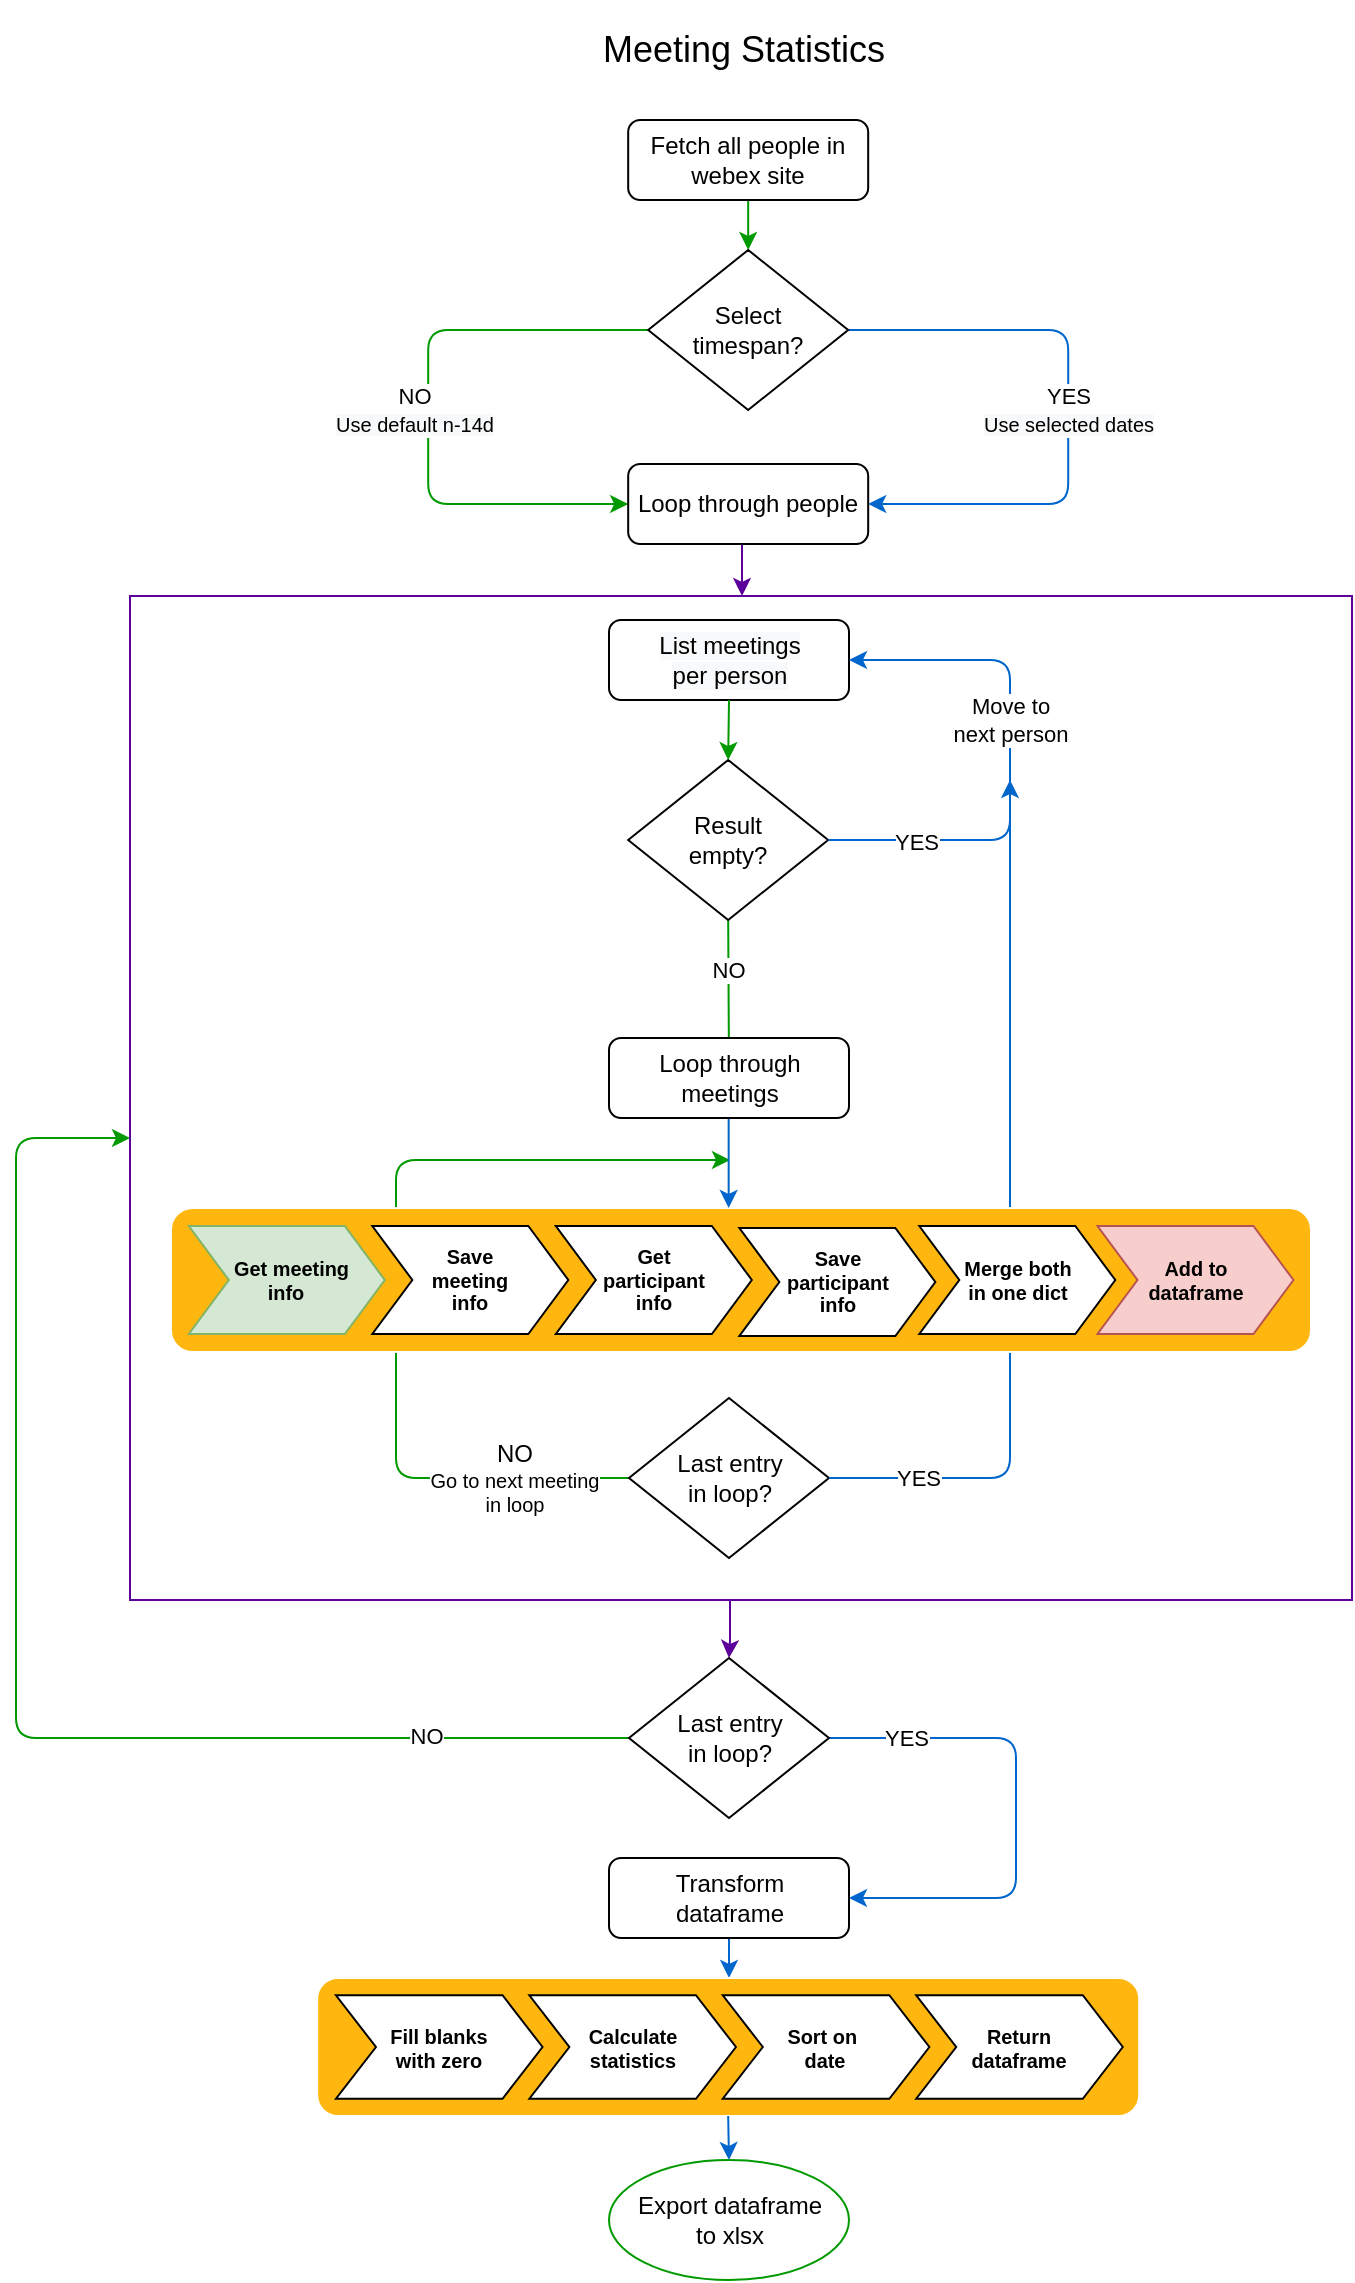 <mxfile version="14.6.13" type="device"><diagram id="C5RBs43oDa-KdzZeNtuy" name="Page-1"><mxGraphModel dx="2363" dy="1210" grid="0" gridSize="10" guides="1" tooltips="1" connect="1" arrows="1" fold="1" page="1" pageScale="1" pageWidth="827" pageHeight="1169" math="0" shadow="0"><root><mxCell id="WIyWlLk6GJQsqaUBKTNV-0"/><mxCell id="WIyWlLk6GJQsqaUBKTNV-1" parent="WIyWlLk6GJQsqaUBKTNV-0"/><mxCell id="iK6K3IZoc0NF0SB4lwdh-13" style="edgeStyle=orthogonalEdgeStyle;rounded=0;orthogonalLoop=1;jettySize=auto;html=1;entryX=0.5;entryY=0;entryDx=0;entryDy=0;shadow=0;strokeColor=#5C0099;fillColor=#FFF700;" parent="WIyWlLk6GJQsqaUBKTNV-1" source="iK6K3IZoc0NF0SB4lwdh-62" target="iK6K3IZoc0NF0SB4lwdh-65" edge="1"><mxGeometry relative="1" as="geometry"><Array as="points"><mxPoint x="407" y="820"/><mxPoint x="407" y="820"/></Array></mxGeometry></mxCell><mxCell id="iK6K3IZoc0NF0SB4lwdh-62" value="" style="rounded=0;whiteSpace=wrap;html=1;shadow=0;strokeColor=#5C0099;fillColor=#FFFFFF;" parent="WIyWlLk6GJQsqaUBKTNV-1" vertex="1"><mxGeometry x="107" y="298" width="611" height="502" as="geometry"/></mxCell><mxCell id="iK6K3IZoc0NF0SB4lwdh-26" value="" style="edgeStyle=none;rounded=0;orthogonalLoop=1;jettySize=auto;html=1;strokeColor=#009900;" parent="WIyWlLk6GJQsqaUBKTNV-1" source="WIyWlLk6GJQsqaUBKTNV-3" target="iK6K3IZoc0NF0SB4lwdh-5" edge="1"><mxGeometry relative="1" as="geometry"/></mxCell><mxCell id="WIyWlLk6GJQsqaUBKTNV-3" value="Fetch all people in webex site" style="rounded=1;whiteSpace=wrap;html=1;fontSize=12;glass=0;strokeWidth=1;shadow=0;" parent="WIyWlLk6GJQsqaUBKTNV-1" vertex="1"><mxGeometry x="356.09" y="60" width="120" height="40" as="geometry"/></mxCell><mxCell id="iK6K3IZoc0NF0SB4lwdh-0" value="&lt;font style=&quot;font-size: 18px&quot;&gt;Meeting Statistics&lt;/font&gt;" style="text;html=1;strokeColor=none;fillColor=none;align=center;verticalAlign=middle;whiteSpace=wrap;rounded=0;" parent="WIyWlLk6GJQsqaUBKTNV-1" vertex="1"><mxGeometry x="314" width="200" height="50" as="geometry"/></mxCell><mxCell id="iK6K3IZoc0NF0SB4lwdh-9" style="edgeStyle=orthogonalEdgeStyle;rounded=1;orthogonalLoop=1;jettySize=auto;html=1;exitX=0;exitY=0.5;exitDx=0;exitDy=0;shadow=0;strokeColor=#009900;fillColor=#FFF700;" parent="WIyWlLk6GJQsqaUBKTNV-1" source="iK6K3IZoc0NF0SB4lwdh-5" target="iK6K3IZoc0NF0SB4lwdh-31" edge="1"><mxGeometry relative="1" as="geometry"><mxPoint x="346.09" y="255" as="targetPoint"/><Array as="points"><mxPoint x="256.09" y="165"/><mxPoint x="256.09" y="252"/></Array></mxGeometry></mxCell><mxCell id="iK6K3IZoc0NF0SB4lwdh-10" value="NO&lt;br&gt;&lt;span style=&quot;font-size: 10px ; background-color: rgb(248 , 249 , 250)&quot;&gt;Use default&lt;/span&gt;&lt;span style=&quot;font-size: 10px ; background-color: rgb(248 , 249 , 250)&quot;&gt;&amp;nbsp;n-14d&lt;/span&gt;" style="edgeLabel;html=1;align=center;verticalAlign=middle;resizable=0;points=[];" parent="iK6K3IZoc0NF0SB4lwdh-9" vertex="1" connectable="0"><mxGeometry x="-0.539" y="2" relative="1" as="geometry"><mxPoint x="-49" y="38" as="offset"/></mxGeometry></mxCell><mxCell id="iK6K3IZoc0NF0SB4lwdh-22" style="edgeStyle=orthogonalEdgeStyle;rounded=1;orthogonalLoop=1;jettySize=auto;html=1;exitX=1;exitY=0.5;exitDx=0;exitDy=0;entryX=1;entryY=0.5;entryDx=0;entryDy=0;strokeColor=#0066CC;" parent="WIyWlLk6GJQsqaUBKTNV-1" source="iK6K3IZoc0NF0SB4lwdh-5" target="iK6K3IZoc0NF0SB4lwdh-31" edge="1"><mxGeometry relative="1" as="geometry"><mxPoint x="466.09" y="275" as="targetPoint"/><Array as="points"><mxPoint x="576.09" y="165"/><mxPoint x="576.09" y="252"/></Array></mxGeometry></mxCell><mxCell id="iK6K3IZoc0NF0SB4lwdh-23" value="YES&lt;br&gt;&lt;span style=&quot;font-size: 10px ; background-color: rgb(248 , 249 , 250)&quot;&gt;Use selected dates&lt;/span&gt;" style="edgeLabel;html=1;align=center;verticalAlign=middle;resizable=0;points=[];" parent="iK6K3IZoc0NF0SB4lwdh-22" vertex="1" connectable="0"><mxGeometry x="-0.484" y="2" relative="1" as="geometry"><mxPoint x="33" y="42" as="offset"/></mxGeometry></mxCell><mxCell id="iK6K3IZoc0NF0SB4lwdh-5" value="Select&lt;br&gt;timespan?" style="rhombus;whiteSpace=wrap;html=1;" parent="WIyWlLk6GJQsqaUBKTNV-1" vertex="1"><mxGeometry x="366.09" y="125" width="100" height="80" as="geometry"/></mxCell><mxCell id="iK6K3IZoc0NF0SB4lwdh-73" style="edgeStyle=orthogonalEdgeStyle;rounded=0;orthogonalLoop=1;jettySize=auto;html=1;entryX=0.5;entryY=0;entryDx=0;entryDy=0;shadow=0;strokeColor=#5C0099;fillColor=#FFF700;" parent="WIyWlLk6GJQsqaUBKTNV-1" edge="1"><mxGeometry relative="1" as="geometry"><mxPoint x="413.005" y="272" as="sourcePoint"/><mxPoint x="413.0" y="298.0" as="targetPoint"/><Array as="points"><mxPoint x="413.5" y="272"/></Array></mxGeometry></mxCell><mxCell id="iK6K3IZoc0NF0SB4lwdh-31" value="Loop through people" style="rounded=1;whiteSpace=wrap;html=1;fontSize=12;glass=0;strokeWidth=1;shadow=0;" parent="WIyWlLk6GJQsqaUBKTNV-1" vertex="1"><mxGeometry x="356.09" y="232" width="120" height="40" as="geometry"/></mxCell><mxCell id="iK6K3IZoc0NF0SB4lwdh-91" style="edgeStyle=orthogonalEdgeStyle;rounded=1;orthogonalLoop=1;jettySize=auto;html=1;exitX=0;exitY=0.5;exitDx=0;exitDy=0;shadow=0;strokeColor=#009900;fillColor=#FFF700;" parent="WIyWlLk6GJQsqaUBKTNV-1" source="iK6K3IZoc0NF0SB4lwdh-65" target="iK6K3IZoc0NF0SB4lwdh-62" edge="1"><mxGeometry relative="1" as="geometry"><mxPoint x="50" y="550" as="targetPoint"/><Array as="points"><mxPoint x="50" y="869"/><mxPoint x="50" y="569"/></Array></mxGeometry></mxCell><mxCell id="iK6K3IZoc0NF0SB4lwdh-92" value="NO" style="edgeLabel;html=1;align=center;verticalAlign=middle;resizable=0;points=[];" parent="iK6K3IZoc0NF0SB4lwdh-91" vertex="1" connectable="0"><mxGeometry x="-0.692" y="-1" relative="1" as="geometry"><mxPoint as="offset"/></mxGeometry></mxCell><mxCell id="iK6K3IZoc0NF0SB4lwdh-140" value="YES" style="edgeStyle=orthogonalEdgeStyle;rounded=1;orthogonalLoop=1;jettySize=auto;html=1;shadow=0;strokeColor=#0066CC;fillColor=#FFF700;exitX=0.935;exitY=0.5;exitDx=0;exitDy=0;exitPerimeter=0;entryX=1;entryY=0.5;entryDx=0;entryDy=0;" parent="WIyWlLk6GJQsqaUBKTNV-1" source="iK6K3IZoc0NF0SB4lwdh-65" target="iK6K3IZoc0NF0SB4lwdh-93" edge="1"><mxGeometry x="-0.67" relative="1" as="geometry"><mxPoint x="460" y="869" as="sourcePoint"/><mxPoint x="550" y="947" as="targetPoint"/><Array as="points"><mxPoint x="550" y="869"/><mxPoint x="550" y="949"/></Array><mxPoint x="1" as="offset"/></mxGeometry></mxCell><mxCell id="iK6K3IZoc0NF0SB4lwdh-65" value="Last entry&lt;br&gt;in loop?" style="rhombus;whiteSpace=wrap;html=1;" parent="WIyWlLk6GJQsqaUBKTNV-1" vertex="1"><mxGeometry x="356.5" y="829" width="100" height="80" as="geometry"/></mxCell><mxCell id="iK6K3IZoc0NF0SB4lwdh-27" value="&lt;meta charset=&quot;utf-8&quot;&gt;&lt;span style=&quot;color: rgb(0, 0, 0); font-family: helvetica; font-size: 12px; font-style: normal; font-weight: 400; letter-spacing: normal; text-align: center; text-indent: 0px; text-transform: none; word-spacing: 0px; background-color: rgb(248, 249, 250); display: inline; float: none;&quot;&gt;List meetings&lt;/span&gt;&lt;br style=&quot;color: rgb(0, 0, 0); font-family: helvetica; font-size: 12px; font-style: normal; font-weight: 400; letter-spacing: normal; text-align: center; text-indent: 0px; text-transform: none; word-spacing: 0px; background-color: rgb(248, 249, 250);&quot;&gt;&lt;span style=&quot;color: rgb(0, 0, 0); font-family: helvetica; font-size: 12px; font-style: normal; font-weight: 400; letter-spacing: normal; text-align: center; text-indent: 0px; text-transform: none; word-spacing: 0px; background-color: rgb(248, 249, 250); display: inline; float: none;&quot;&gt;per person&lt;/span&gt;" style="rounded=1;whiteSpace=wrap;html=1;fontSize=12;glass=0;strokeWidth=1;shadow=0;" parent="WIyWlLk6GJQsqaUBKTNV-1" vertex="1"><mxGeometry x="346.5" y="310" width="120" height="40" as="geometry"/></mxCell><mxCell id="iK6K3IZoc0NF0SB4lwdh-42" style="edgeStyle=none;rounded=0;orthogonalLoop=1;jettySize=auto;html=1;exitX=0.5;exitY=1;exitDx=0;exitDy=0;strokeColor=#009900;" parent="WIyWlLk6GJQsqaUBKTNV-1" source="iK6K3IZoc0NF0SB4lwdh-29" edge="1"><mxGeometry x="106.5" y="293" as="geometry"><mxPoint x="406.5" y="533.0" as="targetPoint"/></mxGeometry></mxCell><mxCell id="iK6K3IZoc0NF0SB4lwdh-43" value="NO" style="edgeLabel;html=1;align=center;verticalAlign=middle;resizable=0;points=[];strokeColor=#009900;" parent="iK6K3IZoc0NF0SB4lwdh-42" vertex="1" connectable="0"><mxGeometry x="-0.632" y="5" relative="1" as="geometry"><mxPoint x="-5" y="11" as="offset"/></mxGeometry></mxCell><mxCell id="iK6K3IZoc0NF0SB4lwdh-29" value="Result &lt;br&gt;empty?" style="rhombus;whiteSpace=wrap;html=1;" parent="WIyWlLk6GJQsqaUBKTNV-1" vertex="1"><mxGeometry x="356.09" y="380" width="100" height="80" as="geometry"/></mxCell><mxCell id="iK6K3IZoc0NF0SB4lwdh-40" style="edgeStyle=none;rounded=0;orthogonalLoop=1;jettySize=auto;html=1;exitX=0.5;exitY=1;exitDx=0;exitDy=0;entryX=0.5;entryY=0;entryDx=0;entryDy=0;strokeColor=#009900;" parent="WIyWlLk6GJQsqaUBKTNV-1" source="iK6K3IZoc0NF0SB4lwdh-27" target="iK6K3IZoc0NF0SB4lwdh-29" edge="1"><mxGeometry x="106.5" y="293" as="geometry"/></mxCell><mxCell id="iK6K3IZoc0NF0SB4lwdh-36" style="edgeStyle=none;rounded=0;orthogonalLoop=1;jettySize=auto;html=1;entryX=0;entryY=0.5;entryDx=0;entryDy=0;" parent="WIyWlLk6GJQsqaUBKTNV-1" source="iK6K3IZoc0NF0SB4lwdh-29" target="iK6K3IZoc0NF0SB4lwdh-29" edge="1"><mxGeometry x="106.5" y="293" as="geometry"/></mxCell><mxCell id="iK6K3IZoc0NF0SB4lwdh-71" style="edgeStyle=orthogonalEdgeStyle;rounded=1;orthogonalLoop=1;jettySize=auto;html=1;exitX=0;exitY=0.5;exitDx=0;exitDy=0;shadow=0;strokeColor=#009900;fillColor=#FFF700;" parent="WIyWlLk6GJQsqaUBKTNV-1" source="iK6K3IZoc0NF0SB4lwdh-54" edge="1"><mxGeometry x="106.5" y="293" as="geometry"><mxPoint x="407" y="580" as="targetPoint"/><Array as="points"><mxPoint x="240" y="739"/><mxPoint x="240" y="580"/><mxPoint x="390" y="580"/></Array></mxGeometry></mxCell><mxCell id="iK6K3IZoc0NF0SB4lwdh-72" value="&lt;h5&gt;&lt;font style=&quot;font-weight: normal&quot;&gt;&lt;font style=&quot;font-size: 12px&quot;&gt;NO&lt;/font&gt;&lt;br&gt;&lt;font style=&quot;font-size: 10px&quot;&gt;Go to next meeting&lt;br&gt; in loop&lt;/font&gt;&lt;/font&gt;&lt;/h5&gt;" style="edgeLabel;html=1;align=center;verticalAlign=middle;resizable=0;points=[];" parent="iK6K3IZoc0NF0SB4lwdh-71" vertex="1" connectable="0"><mxGeometry x="-0.718" y="1" relative="1" as="geometry"><mxPoint x="5" y="-1" as="offset"/></mxGeometry></mxCell><mxCell id="iK6K3IZoc0NF0SB4lwdh-54" value="Last entry&lt;br&gt;in loop?" style="rhombus;whiteSpace=wrap;html=1;" parent="WIyWlLk6GJQsqaUBKTNV-1" vertex="1"><mxGeometry x="356.5" y="699" width="100" height="80" as="geometry"/></mxCell><mxCell id="iK6K3IZoc0NF0SB4lwdh-38" value="Move to &lt;br&gt;next person" style="edgeStyle=orthogonalEdgeStyle;rounded=1;orthogonalLoop=1;jettySize=auto;html=1;fillColor=#FFF700;strokeColor=#0066CC;shadow=0;exitX=1;exitY=0.5;exitDx=0;exitDy=0;" parent="WIyWlLk6GJQsqaUBKTNV-1" source="iK6K3IZoc0NF0SB4lwdh-29" edge="1"><mxGeometry as="geometry"><mxPoint x="456.5" y="443" as="sourcePoint"/><mxPoint x="466.5" y="330" as="targetPoint"/><Array as="points"><mxPoint x="547" y="420"/><mxPoint x="547" y="330"/></Array><mxPoint x="86" y="-15" as="offset"/></mxGeometry></mxCell><mxCell id="iK6K3IZoc0NF0SB4lwdh-20" style="edgeStyle=orthogonalEdgeStyle;rounded=0;orthogonalLoop=1;jettySize=auto;html=1;entryX=0.5;entryY=0;entryDx=0;entryDy=0;shadow=0;strokeColor=#0066CC;fillColor=#FFF700;" parent="WIyWlLk6GJQsqaUBKTNV-1" source="iK6K3IZoc0NF0SB4lwdh-93" target="iK6K3IZoc0NF0SB4lwdh-80" edge="1"><mxGeometry relative="1" as="geometry"/></mxCell><mxCell id="iK6K3IZoc0NF0SB4lwdh-93" value="&lt;font face=&quot;helvetica&quot;&gt;Transform &lt;br&gt;dataframe&lt;/font&gt;" style="rounded=1;whiteSpace=wrap;html=1;fontSize=12;glass=0;strokeWidth=1;shadow=0;" parent="WIyWlLk6GJQsqaUBKTNV-1" vertex="1"><mxGeometry x="346.5" y="929" width="120" height="40" as="geometry"/></mxCell><mxCell id="iK6K3IZoc0NF0SB4lwdh-6" style="edgeStyle=orthogonalEdgeStyle;rounded=1;orthogonalLoop=1;jettySize=auto;html=1;exitX=1;exitY=0.5;exitDx=0;exitDy=0;fillColor=#FFF700;strokeColor=#0066CC;" parent="WIyWlLk6GJQsqaUBKTNV-1" source="iK6K3IZoc0NF0SB4lwdh-54" edge="1"><mxGeometry x="106.5" y="293" as="geometry"><mxPoint x="547" y="390" as="targetPoint"/><Array as="points"><mxPoint x="547" y="739"/></Array><mxPoint x="456.5" y="783.0" as="sourcePoint"/></mxGeometry></mxCell><mxCell id="iK6K3IZoc0NF0SB4lwdh-7" value="YES" style="edgeLabel;html=1;align=center;verticalAlign=middle;resizable=0;points=[];" parent="iK6K3IZoc0NF0SB4lwdh-6" vertex="1" connectable="0"><mxGeometry x="-0.741" y="2" relative="1" as="geometry"><mxPoint x="-13" y="2" as="offset"/></mxGeometry></mxCell><mxCell id="iK6K3IZoc0NF0SB4lwdh-21" value="YES" style="edgeLabel;html=1;align=center;verticalAlign=middle;resizable=0;points=[];" parent="iK6K3IZoc0NF0SB4lwdh-6" vertex="1" connectable="0"><mxGeometry relative="1" as="geometry"><mxPoint x="-47" y="-189" as="offset"/></mxGeometry></mxCell><mxCell id="iK6K3IZoc0NF0SB4lwdh-8" value="" style="group" parent="WIyWlLk6GJQsqaUBKTNV-1" vertex="1" connectable="0"><mxGeometry x="200.59" y="989" width="411" height="69" as="geometry"/></mxCell><mxCell id="iK6K3IZoc0NF0SB4lwdh-80" value="" style="rounded=1;whiteSpace=wrap;html=1;shadow=0;strokeColor=#FFFFFF;fillColor=#FFB70F;" parent="iK6K3IZoc0NF0SB4lwdh-8" vertex="1"><mxGeometry width="411" height="69" as="geometry"/></mxCell><mxCell id="iK6K3IZoc0NF0SB4lwdh-81" value="&lt;h5&gt;Fill blanks&lt;br&gt;with zero&lt;/h5&gt;" style="shape=step;perimeter=stepPerimeter;whiteSpace=wrap;html=1;fixedSize=1;shadow=0;strokeColor=#000000;fillColor=#FFFFFF;" parent="iK6K3IZoc0NF0SB4lwdh-8" vertex="1"><mxGeometry x="9.389" y="8.625" width="103.282" height="51.75" as="geometry"/></mxCell><mxCell id="iK6K3IZoc0NF0SB4lwdh-82" value="&lt;h5&gt;Sort on&amp;nbsp;&lt;br&gt;date&lt;/h5&gt;" style="shape=step;perimeter=stepPerimeter;whiteSpace=wrap;html=1;fixedSize=1;shadow=0;strokeColor=#000000;fillColor=#FFFFFF;" parent="iK6K3IZoc0NF0SB4lwdh-8" vertex="1"><mxGeometry x="202.808" y="8.625" width="103.282" height="51.75" as="geometry"/></mxCell><mxCell id="iK6K3IZoc0NF0SB4lwdh-83" value="&lt;h5&gt;Calculate&lt;br&gt; statistics&lt;/h5&gt;" style="shape=step;perimeter=stepPerimeter;whiteSpace=wrap;html=1;fixedSize=1;shadow=0;strokeColor=#000000;fillColor=#FFFFFF;" parent="iK6K3IZoc0NF0SB4lwdh-8" vertex="1"><mxGeometry x="106.099" y="8.625" width="103.282" height="51.75" as="geometry"/></mxCell><mxCell id="iK6K3IZoc0NF0SB4lwdh-84" value="&lt;h5&gt;Return&lt;br&gt; dataframe&lt;/h5&gt;" style="shape=step;perimeter=stepPerimeter;whiteSpace=wrap;html=1;fixedSize=1;shadow=0;strokeColor=#000000;fillColor=#FFFFFF;" parent="iK6K3IZoc0NF0SB4lwdh-8" vertex="1"><mxGeometry x="299.517" y="8.625" width="103.282" height="51.75" as="geometry"/></mxCell><mxCell id="iK6K3IZoc0NF0SB4lwdh-52" value="" style="rounded=1;whiteSpace=wrap;html=1;shadow=0;strokeColor=#FFFFFF;fillColor=#FFB70F;" parent="WIyWlLk6GJQsqaUBKTNV-1" vertex="1"><mxGeometry x="127.5" y="604" width="570" height="72" as="geometry"/></mxCell><mxCell id="iK6K3IZoc0NF0SB4lwdh-44" value="&lt;h5&gt;&amp;nbsp; Get meeting&lt;br&gt;info&lt;/h5&gt;" style="shape=step;perimeter=stepPerimeter;whiteSpace=wrap;html=1;fixedSize=1;shadow=0;strokeColor=#82b366;fillColor=#d5e8d4;" parent="WIyWlLk6GJQsqaUBKTNV-1" vertex="1"><mxGeometry x="136.408" y="613" width="97.993" height="54.0" as="geometry"/></mxCell><mxCell id="iK6K3IZoc0NF0SB4lwdh-47" value="&lt;h5&gt;Get &lt;br&gt;participant &lt;br&gt;info&lt;/h5&gt;" style="shape=step;perimeter=stepPerimeter;whiteSpace=wrap;html=1;fixedSize=1;shadow=0;strokeColor=#000000;fillColor=#FFFFFF;" parent="WIyWlLk6GJQsqaUBKTNV-1" vertex="1"><mxGeometry x="319.922" y="613" width="97.993" height="54.0" as="geometry"/></mxCell><mxCell id="iK6K3IZoc0NF0SB4lwdh-48" value="&lt;h5&gt;Save &lt;br&gt;meeting&lt;br&gt;info&lt;/h5&gt;" style="shape=step;perimeter=stepPerimeter;whiteSpace=wrap;html=1;fixedSize=1;shadow=0;strokeColor=#000000;fillColor=#FFFFFF;" parent="WIyWlLk6GJQsqaUBKTNV-1" vertex="1"><mxGeometry x="228.165" y="613" width="97.993" height="54.0" as="geometry"/></mxCell><mxCell id="iK6K3IZoc0NF0SB4lwdh-49" value="&lt;h5&gt;Save &lt;br&gt;participant &lt;br&gt;info&lt;/h5&gt;" style="shape=step;perimeter=stepPerimeter;whiteSpace=wrap;html=1;fixedSize=1;shadow=0;strokeColor=#000000;fillColor=#FFFFFF;" parent="WIyWlLk6GJQsqaUBKTNV-1" vertex="1"><mxGeometry x="411.679" y="614" width="97.993" height="54.0" as="geometry"/></mxCell><mxCell id="iK6K3IZoc0NF0SB4lwdh-50" value="&lt;h5&gt;Merge both&lt;br&gt;in one dict&lt;/h5&gt;" style="shape=step;perimeter=stepPerimeter;whiteSpace=wrap;html=1;fixedSize=1;shadow=0;strokeColor=#000000;fillColor=#FFFFFF;" parent="WIyWlLk6GJQsqaUBKTNV-1" vertex="1"><mxGeometry x="501.654" y="613" width="97.993" height="54.0" as="geometry"/></mxCell><mxCell id="iK6K3IZoc0NF0SB4lwdh-51" value="&lt;h5&gt;Add to&lt;br&gt;dataframe&lt;/h5&gt;" style="shape=step;perimeter=stepPerimeter;whiteSpace=wrap;html=1;fixedSize=1;shadow=0;strokeColor=#b85450;fillColor=#f8cecc;" parent="WIyWlLk6GJQsqaUBKTNV-1" vertex="1"><mxGeometry x="590.738" y="613" width="97.993" height="54.0" as="geometry"/></mxCell><mxCell id="iK6K3IZoc0NF0SB4lwdh-15" style="edgeStyle=orthogonalEdgeStyle;rounded=0;orthogonalLoop=1;jettySize=auto;html=1;entryX=0.5;entryY=0;entryDx=0;entryDy=0;shadow=0;strokeColor=#0066CC;fillColor=#FFF700;" parent="WIyWlLk6GJQsqaUBKTNV-1" edge="1"><mxGeometry relative="1" as="geometry"><mxPoint x="406.33" y="559" as="sourcePoint"/><mxPoint x="406.33" y="604" as="targetPoint"/><Array as="points"><mxPoint x="406.83" y="559"/></Array></mxGeometry></mxCell><mxCell id="iK6K3IZoc0NF0SB4lwdh-46" value="&lt;font face=&quot;helvetica&quot;&gt;Loop through meetings&lt;/font&gt;" style="rounded=1;whiteSpace=wrap;html=1;fontSize=12;glass=0;strokeWidth=1;shadow=0;" parent="WIyWlLk6GJQsqaUBKTNV-1" vertex="1"><mxGeometry x="346.5" y="519" width="120" height="40" as="geometry"/></mxCell><mxCell id="iK6K3IZoc0NF0SB4lwdh-24" value="Export dataframe &lt;br&gt;to xlsx" style="ellipse;whiteSpace=wrap;html=1;shadow=0;strokeColor=#009900;fillColor=#FFFFFF;" parent="WIyWlLk6GJQsqaUBKTNV-1" vertex="1"><mxGeometry x="346.5" y="1080" width="120" height="60" as="geometry"/></mxCell><mxCell id="iK6K3IZoc0NF0SB4lwdh-25" style="edgeStyle=orthogonalEdgeStyle;rounded=0;orthogonalLoop=1;jettySize=auto;html=1;exitX=0.5;exitY=1;exitDx=0;exitDy=0;entryX=0.5;entryY=0;entryDx=0;entryDy=0;shadow=0;strokeColor=#0066CC;fillColor=#FFF700;" parent="WIyWlLk6GJQsqaUBKTNV-1" source="iK6K3IZoc0NF0SB4lwdh-80" target="iK6K3IZoc0NF0SB4lwdh-24" edge="1"><mxGeometry relative="1" as="geometry"/></mxCell></root></mxGraphModel></diagram></mxfile>